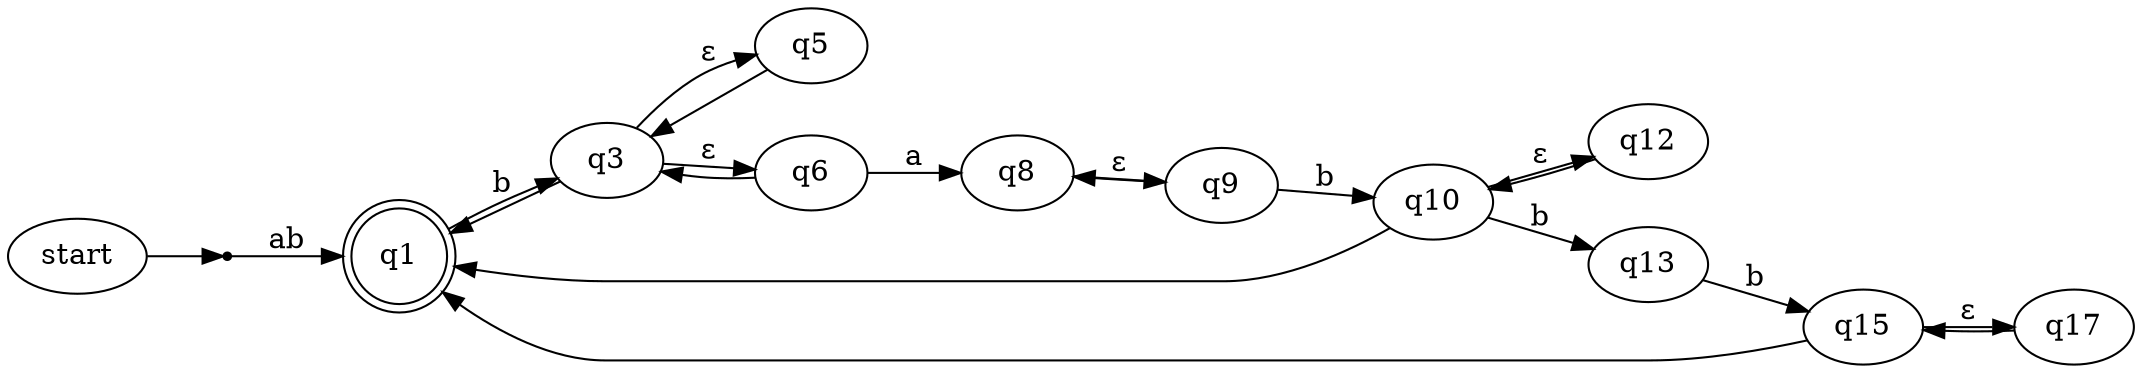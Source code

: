 digraph G {
  rankdir=LR;
  q0 [shape=point];
  start -> q0;
  q1 [shape=doublecircle];
  q0 -> q1 [label="ab"];
  q1 -> q3 [label="b"];
  q3 -> q1;
  q3 -> q5 [label="ε"];
  q5 -> q3;
  q3 -> q6 [label="ε"];
  q6 -> q3;
  q6 -> q8 [label="a"];
  q8 -> q9 [label="ε"];
  q9 -> q8;
  q9 -> q10 [label="b"];
  q10 -> q1;
  q10 -> q12 [label="ε"];
  q12 -> q10;
  q10 -> q13 [label="b"];
  q13 -> q15 [label="b"];
  q15 -> q1;
  q15 -> q17 [label="ε"];
  q17 -> q15;
}

